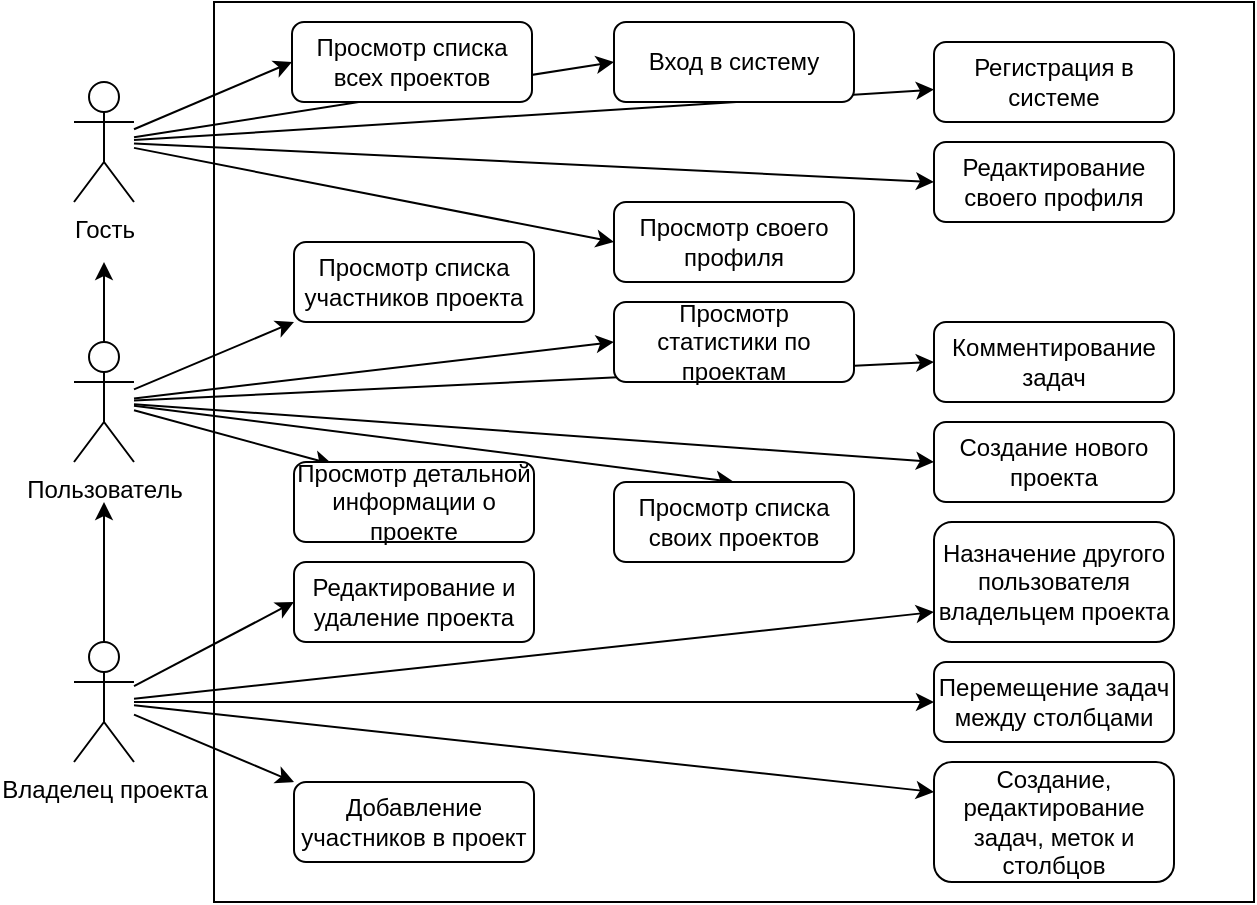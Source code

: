 <mxfile version="21.1.2" type="device">
  <diagram id="cFC37szVVWTbtf8zSMBV" name="Страница 1">
    <mxGraphModel dx="989" dy="549" grid="1" gridSize="10" guides="1" tooltips="1" connect="1" arrows="1" fold="1" page="1" pageScale="1" pageWidth="827" pageHeight="1169" math="0" shadow="0">
      <root>
        <mxCell id="0" />
        <mxCell id="1" parent="0" />
        <mxCell id="ryauya5RX49HXRHcPNDc-25" value="" style="rounded=0;whiteSpace=wrap;html=1;fillColor=none;" vertex="1" parent="1">
          <mxGeometry x="160" y="40" width="520" height="450" as="geometry" />
        </mxCell>
        <mxCell id="ryauya5RX49HXRHcPNDc-26" style="rounded=0;orthogonalLoop=1;jettySize=auto;html=1;entryX=0;entryY=0.5;entryDx=0;entryDy=0;" edge="1" parent="1" source="ryauya5RX49HXRHcPNDc-1" target="ryauya5RX49HXRHcPNDc-4">
          <mxGeometry relative="1" as="geometry" />
        </mxCell>
        <mxCell id="ryauya5RX49HXRHcPNDc-27" style="rounded=0;orthogonalLoop=1;jettySize=auto;html=1;entryX=0;entryY=0.5;entryDx=0;entryDy=0;" edge="1" parent="1" source="ryauya5RX49HXRHcPNDc-1" target="ryauya5RX49HXRHcPNDc-6">
          <mxGeometry relative="1" as="geometry" />
        </mxCell>
        <mxCell id="ryauya5RX49HXRHcPNDc-28" style="rounded=0;orthogonalLoop=1;jettySize=auto;html=1;entryX=0;entryY=0.5;entryDx=0;entryDy=0;" edge="1" parent="1" source="ryauya5RX49HXRHcPNDc-1" target="ryauya5RX49HXRHcPNDc-7">
          <mxGeometry relative="1" as="geometry" />
        </mxCell>
        <mxCell id="ryauya5RX49HXRHcPNDc-29" style="rounded=0;orthogonalLoop=1;jettySize=auto;html=1;" edge="1" parent="1" source="ryauya5RX49HXRHcPNDc-1" target="ryauya5RX49HXRHcPNDc-5">
          <mxGeometry relative="1" as="geometry" />
        </mxCell>
        <mxCell id="ryauya5RX49HXRHcPNDc-30" style="rounded=0;orthogonalLoop=1;jettySize=auto;html=1;entryX=0;entryY=0.5;entryDx=0;entryDy=0;" edge="1" parent="1" source="ryauya5RX49HXRHcPNDc-1" target="ryauya5RX49HXRHcPNDc-8">
          <mxGeometry relative="1" as="geometry" />
        </mxCell>
        <mxCell id="ryauya5RX49HXRHcPNDc-1" value="Гость" style="shape=umlActor;verticalLabelPosition=bottom;verticalAlign=top;html=1;outlineConnect=0;" vertex="1" parent="1">
          <mxGeometry x="90" y="80" width="30" height="60" as="geometry" />
        </mxCell>
        <mxCell id="ryauya5RX49HXRHcPNDc-23" style="edgeStyle=orthogonalEdgeStyle;rounded=0;orthogonalLoop=1;jettySize=auto;html=1;" edge="1" parent="1" source="ryauya5RX49HXRHcPNDc-2">
          <mxGeometry relative="1" as="geometry">
            <mxPoint x="105" y="170" as="targetPoint" />
          </mxGeometry>
        </mxCell>
        <mxCell id="ryauya5RX49HXRHcPNDc-31" style="rounded=0;orthogonalLoop=1;jettySize=auto;html=1;entryX=0;entryY=1;entryDx=0;entryDy=0;" edge="1" parent="1" source="ryauya5RX49HXRHcPNDc-2" target="ryauya5RX49HXRHcPNDc-19">
          <mxGeometry relative="1" as="geometry" />
        </mxCell>
        <mxCell id="ryauya5RX49HXRHcPNDc-32" style="rounded=0;orthogonalLoop=1;jettySize=auto;html=1;entryX=0;entryY=0.5;entryDx=0;entryDy=0;" edge="1" parent="1" source="ryauya5RX49HXRHcPNDc-2" target="ryauya5RX49HXRHcPNDc-14">
          <mxGeometry relative="1" as="geometry" />
        </mxCell>
        <mxCell id="ryauya5RX49HXRHcPNDc-33" style="rounded=0;orthogonalLoop=1;jettySize=auto;html=1;entryX=0;entryY=0.5;entryDx=0;entryDy=0;" edge="1" parent="1" source="ryauya5RX49HXRHcPNDc-2" target="ryauya5RX49HXRHcPNDc-12">
          <mxGeometry relative="1" as="geometry" />
        </mxCell>
        <mxCell id="ryauya5RX49HXRHcPNDc-34" style="rounded=0;orthogonalLoop=1;jettySize=auto;html=1;entryX=0;entryY=0.5;entryDx=0;entryDy=0;" edge="1" parent="1" source="ryauya5RX49HXRHcPNDc-2" target="ryauya5RX49HXRHcPNDc-9">
          <mxGeometry relative="1" as="geometry" />
        </mxCell>
        <mxCell id="ryauya5RX49HXRHcPNDc-35" style="rounded=0;orthogonalLoop=1;jettySize=auto;html=1;entryX=0.5;entryY=0;entryDx=0;entryDy=0;" edge="1" parent="1" source="ryauya5RX49HXRHcPNDc-2" target="ryauya5RX49HXRHcPNDc-10">
          <mxGeometry relative="1" as="geometry" />
        </mxCell>
        <mxCell id="ryauya5RX49HXRHcPNDc-36" style="rounded=0;orthogonalLoop=1;jettySize=auto;html=1;entryX=0.16;entryY=0.029;entryDx=0;entryDy=0;entryPerimeter=0;" edge="1" parent="1" source="ryauya5RX49HXRHcPNDc-2" target="ryauya5RX49HXRHcPNDc-11">
          <mxGeometry relative="1" as="geometry" />
        </mxCell>
        <mxCell id="ryauya5RX49HXRHcPNDc-2" value="Пользователь" style="shape=umlActor;verticalLabelPosition=bottom;verticalAlign=top;html=1;outlineConnect=0;" vertex="1" parent="1">
          <mxGeometry x="90" y="210" width="30" height="60" as="geometry" />
        </mxCell>
        <mxCell id="ryauya5RX49HXRHcPNDc-24" style="edgeStyle=orthogonalEdgeStyle;rounded=0;orthogonalLoop=1;jettySize=auto;html=1;" edge="1" parent="1" source="ryauya5RX49HXRHcPNDc-3">
          <mxGeometry relative="1" as="geometry">
            <mxPoint x="105" y="290" as="targetPoint" />
          </mxGeometry>
        </mxCell>
        <mxCell id="ryauya5RX49HXRHcPNDc-38" style="rounded=0;orthogonalLoop=1;jettySize=auto;html=1;entryX=0;entryY=0.5;entryDx=0;entryDy=0;" edge="1" parent="1" source="ryauya5RX49HXRHcPNDc-3" target="ryauya5RX49HXRHcPNDc-16">
          <mxGeometry relative="1" as="geometry" />
        </mxCell>
        <mxCell id="ryauya5RX49HXRHcPNDc-39" style="rounded=0;orthogonalLoop=1;jettySize=auto;html=1;entryX=0;entryY=0;entryDx=0;entryDy=0;" edge="1" parent="1" source="ryauya5RX49HXRHcPNDc-3" target="ryauya5RX49HXRHcPNDc-15">
          <mxGeometry relative="1" as="geometry" />
        </mxCell>
        <mxCell id="ryauya5RX49HXRHcPNDc-40" style="rounded=0;orthogonalLoop=1;jettySize=auto;html=1;entryX=0;entryY=0.75;entryDx=0;entryDy=0;" edge="1" parent="1" source="ryauya5RX49HXRHcPNDc-3" target="ryauya5RX49HXRHcPNDc-20">
          <mxGeometry relative="1" as="geometry" />
        </mxCell>
        <mxCell id="ryauya5RX49HXRHcPNDc-41" style="rounded=0;orthogonalLoop=1;jettySize=auto;html=1;entryX=0;entryY=0.5;entryDx=0;entryDy=0;" edge="1" parent="1" source="ryauya5RX49HXRHcPNDc-3" target="ryauya5RX49HXRHcPNDc-18">
          <mxGeometry relative="1" as="geometry" />
        </mxCell>
        <mxCell id="ryauya5RX49HXRHcPNDc-42" style="rounded=0;orthogonalLoop=1;jettySize=auto;html=1;entryX=0;entryY=0.25;entryDx=0;entryDy=0;" edge="1" parent="1" source="ryauya5RX49HXRHcPNDc-3" target="ryauya5RX49HXRHcPNDc-17">
          <mxGeometry relative="1" as="geometry" />
        </mxCell>
        <mxCell id="ryauya5RX49HXRHcPNDc-3" value="Владелец проекта" style="shape=umlActor;verticalLabelPosition=bottom;verticalAlign=top;html=1;outlineConnect=0;" vertex="1" parent="1">
          <mxGeometry x="90" y="360" width="30" height="60" as="geometry" />
        </mxCell>
        <mxCell id="ryauya5RX49HXRHcPNDc-4" value="Просмотр списка всех проектов" style="rounded=1;whiteSpace=wrap;html=1;" vertex="1" parent="1">
          <mxGeometry x="199" y="50" width="120" height="40" as="geometry" />
        </mxCell>
        <mxCell id="ryauya5RX49HXRHcPNDc-5" value="Регистрация в системе" style="rounded=1;whiteSpace=wrap;html=1;" vertex="1" parent="1">
          <mxGeometry x="520" y="60" width="120" height="40" as="geometry" />
        </mxCell>
        <mxCell id="ryauya5RX49HXRHcPNDc-6" value="Вход в систему" style="rounded=1;whiteSpace=wrap;html=1;" vertex="1" parent="1">
          <mxGeometry x="360" y="50" width="120" height="40" as="geometry" />
        </mxCell>
        <mxCell id="ryauya5RX49HXRHcPNDc-7" value="Просмотр своего профиля" style="rounded=1;whiteSpace=wrap;html=1;" vertex="1" parent="1">
          <mxGeometry x="360" y="140" width="120" height="40" as="geometry" />
        </mxCell>
        <mxCell id="ryauya5RX49HXRHcPNDc-8" value="Редактирование своего профиля" style="rounded=1;whiteSpace=wrap;html=1;" vertex="1" parent="1">
          <mxGeometry x="520" y="110" width="120" height="40" as="geometry" />
        </mxCell>
        <mxCell id="ryauya5RX49HXRHcPNDc-9" value="Создание нового проекта" style="rounded=1;whiteSpace=wrap;html=1;" vertex="1" parent="1">
          <mxGeometry x="520" y="250" width="120" height="40" as="geometry" />
        </mxCell>
        <mxCell id="ryauya5RX49HXRHcPNDc-10" value="Просмотр списка своих проектов" style="rounded=1;whiteSpace=wrap;html=1;" vertex="1" parent="1">
          <mxGeometry x="360" y="280" width="120" height="40" as="geometry" />
        </mxCell>
        <mxCell id="ryauya5RX49HXRHcPNDc-11" value="Просмотр детальной информации о проекте" style="rounded=1;whiteSpace=wrap;html=1;" vertex="1" parent="1">
          <mxGeometry x="200" y="270" width="120" height="40" as="geometry" />
        </mxCell>
        <mxCell id="ryauya5RX49HXRHcPNDc-12" value="Комментирование задач" style="rounded=1;whiteSpace=wrap;html=1;" vertex="1" parent="1">
          <mxGeometry x="520" y="200" width="120" height="40" as="geometry" />
        </mxCell>
        <mxCell id="ryauya5RX49HXRHcPNDc-14" value="Просмотр статистики по проектам" style="rounded=1;whiteSpace=wrap;html=1;" vertex="1" parent="1">
          <mxGeometry x="360" y="190" width="120" height="40" as="geometry" />
        </mxCell>
        <mxCell id="ryauya5RX49HXRHcPNDc-15" value="Добавление участников в проект" style="rounded=1;whiteSpace=wrap;html=1;" vertex="1" parent="1">
          <mxGeometry x="200" y="430" width="120" height="40" as="geometry" />
        </mxCell>
        <mxCell id="ryauya5RX49HXRHcPNDc-16" value="Редактирование и удаление проекта" style="rounded=1;whiteSpace=wrap;html=1;" vertex="1" parent="1">
          <mxGeometry x="200" y="320" width="120" height="40" as="geometry" />
        </mxCell>
        <mxCell id="ryauya5RX49HXRHcPNDc-17" value="Создание, редактирование задач, меток и столбцов" style="rounded=1;whiteSpace=wrap;html=1;" vertex="1" parent="1">
          <mxGeometry x="520" y="420" width="120" height="60" as="geometry" />
        </mxCell>
        <mxCell id="ryauya5RX49HXRHcPNDc-18" value="Перемещение задач между столбцами" style="rounded=1;whiteSpace=wrap;html=1;" vertex="1" parent="1">
          <mxGeometry x="520" y="370" width="120" height="40" as="geometry" />
        </mxCell>
        <mxCell id="ryauya5RX49HXRHcPNDc-19" value="Просмотр списка участников проекта" style="rounded=1;whiteSpace=wrap;html=1;" vertex="1" parent="1">
          <mxGeometry x="200" y="160" width="120" height="40" as="geometry" />
        </mxCell>
        <mxCell id="ryauya5RX49HXRHcPNDc-20" value="Назначение другого пользователя владельцем проекта" style="rounded=1;whiteSpace=wrap;html=1;" vertex="1" parent="1">
          <mxGeometry x="520" y="300" width="120" height="60" as="geometry" />
        </mxCell>
      </root>
    </mxGraphModel>
  </diagram>
</mxfile>
